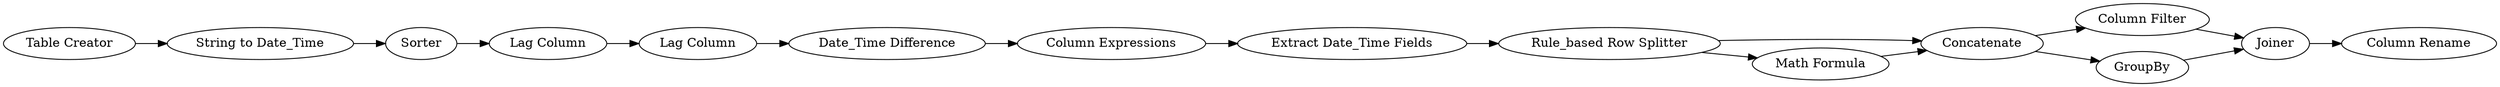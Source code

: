 digraph {
	444 -> 445
	446 -> 447
	445 -> 450
	451 -> 453
	460 -> 452
	455 -> 448
	453 -> 454
	448 -> 457
	452 -> 453
	450 -> 446
	447 -> 455
	456 -> 460
	459 -> 456
	457 -> 459
	459 -> 460
	460 -> 451
	459 [label="Rule_based Row Splitter"]
	450 [label=Sorter]
	457 [label="Extract Date_Time Fields"]
	446 [label="Lag Column"]
	460 [label=Concatenate]
	456 [label="Math Formula"]
	444 [label="Table Creator"]
	454 [label="Column Rename"]
	445 [label="String to Date_Time"]
	447 [label="Lag Column"]
	453 [label=Joiner]
	451 [label="Column Filter"]
	452 [label=GroupBy]
	455 [label="Date_Time Difference"]
	448 [label="Column Expressions"]
	rankdir=LR
}

